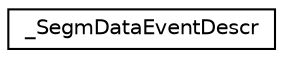 digraph "Graphical Class Hierarchy"
{
  edge [fontname="Helvetica",fontsize="10",labelfontname="Helvetica",labelfontsize="10"];
  node [fontname="Helvetica",fontsize="10",shape=record];
  rankdir="LR";
  Node1 [label="_SegmDataEventDescr",height=0.2,width=0.4,color="black", fillcolor="white", style="filled",URL="$struct___segm_data_event_descr.html"];
}
